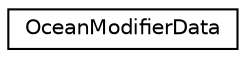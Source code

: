 digraph G
{
  edge [fontname="Helvetica",fontsize="10",labelfontname="Helvetica",labelfontsize="10"];
  node [fontname="Helvetica",fontsize="10",shape=record];
  rankdir=LR;
  Node1 [label="OceanModifierData",height=0.2,width=0.4,color="black", fillcolor="white", style="filled",URL="$dd/da2/structOceanModifierData.html"];
}
